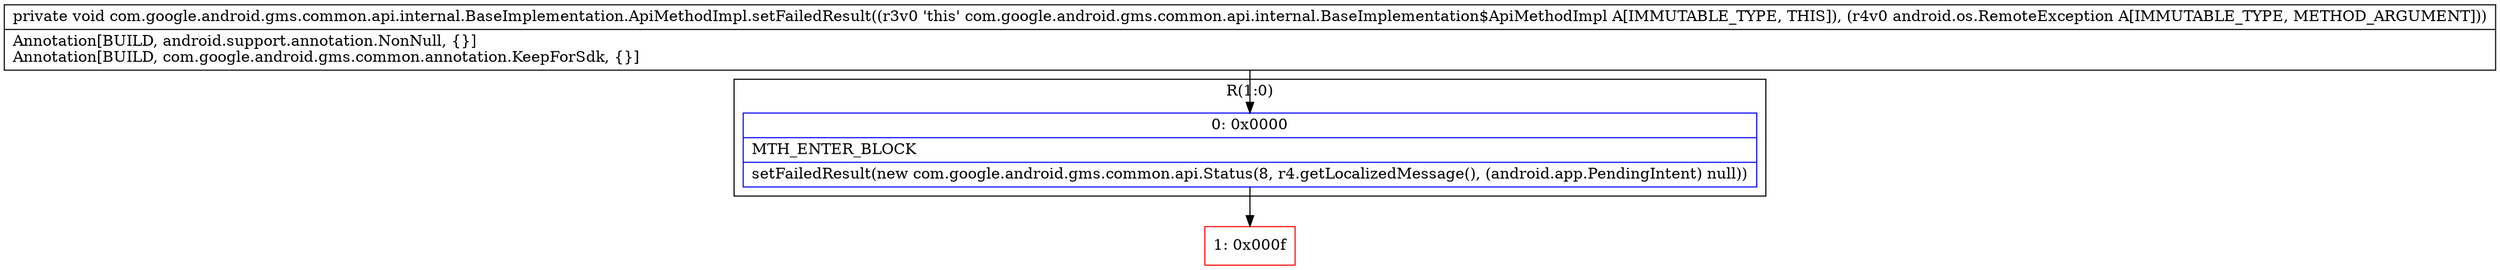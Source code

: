 digraph "CFG forcom.google.android.gms.common.api.internal.BaseImplementation.ApiMethodImpl.setFailedResult(Landroid\/os\/RemoteException;)V" {
subgraph cluster_Region_2110084381 {
label = "R(1:0)";
node [shape=record,color=blue];
Node_0 [shape=record,label="{0\:\ 0x0000|MTH_ENTER_BLOCK\l|setFailedResult(new com.google.android.gms.common.api.Status(8, r4.getLocalizedMessage(), (android.app.PendingIntent) null))\l}"];
}
Node_1 [shape=record,color=red,label="{1\:\ 0x000f}"];
MethodNode[shape=record,label="{private void com.google.android.gms.common.api.internal.BaseImplementation.ApiMethodImpl.setFailedResult((r3v0 'this' com.google.android.gms.common.api.internal.BaseImplementation$ApiMethodImpl A[IMMUTABLE_TYPE, THIS]), (r4v0 android.os.RemoteException A[IMMUTABLE_TYPE, METHOD_ARGUMENT]))  | Annotation[BUILD, android.support.annotation.NonNull, \{\}]\lAnnotation[BUILD, com.google.android.gms.common.annotation.KeepForSdk, \{\}]\l}"];
MethodNode -> Node_0;
Node_0 -> Node_1;
}

